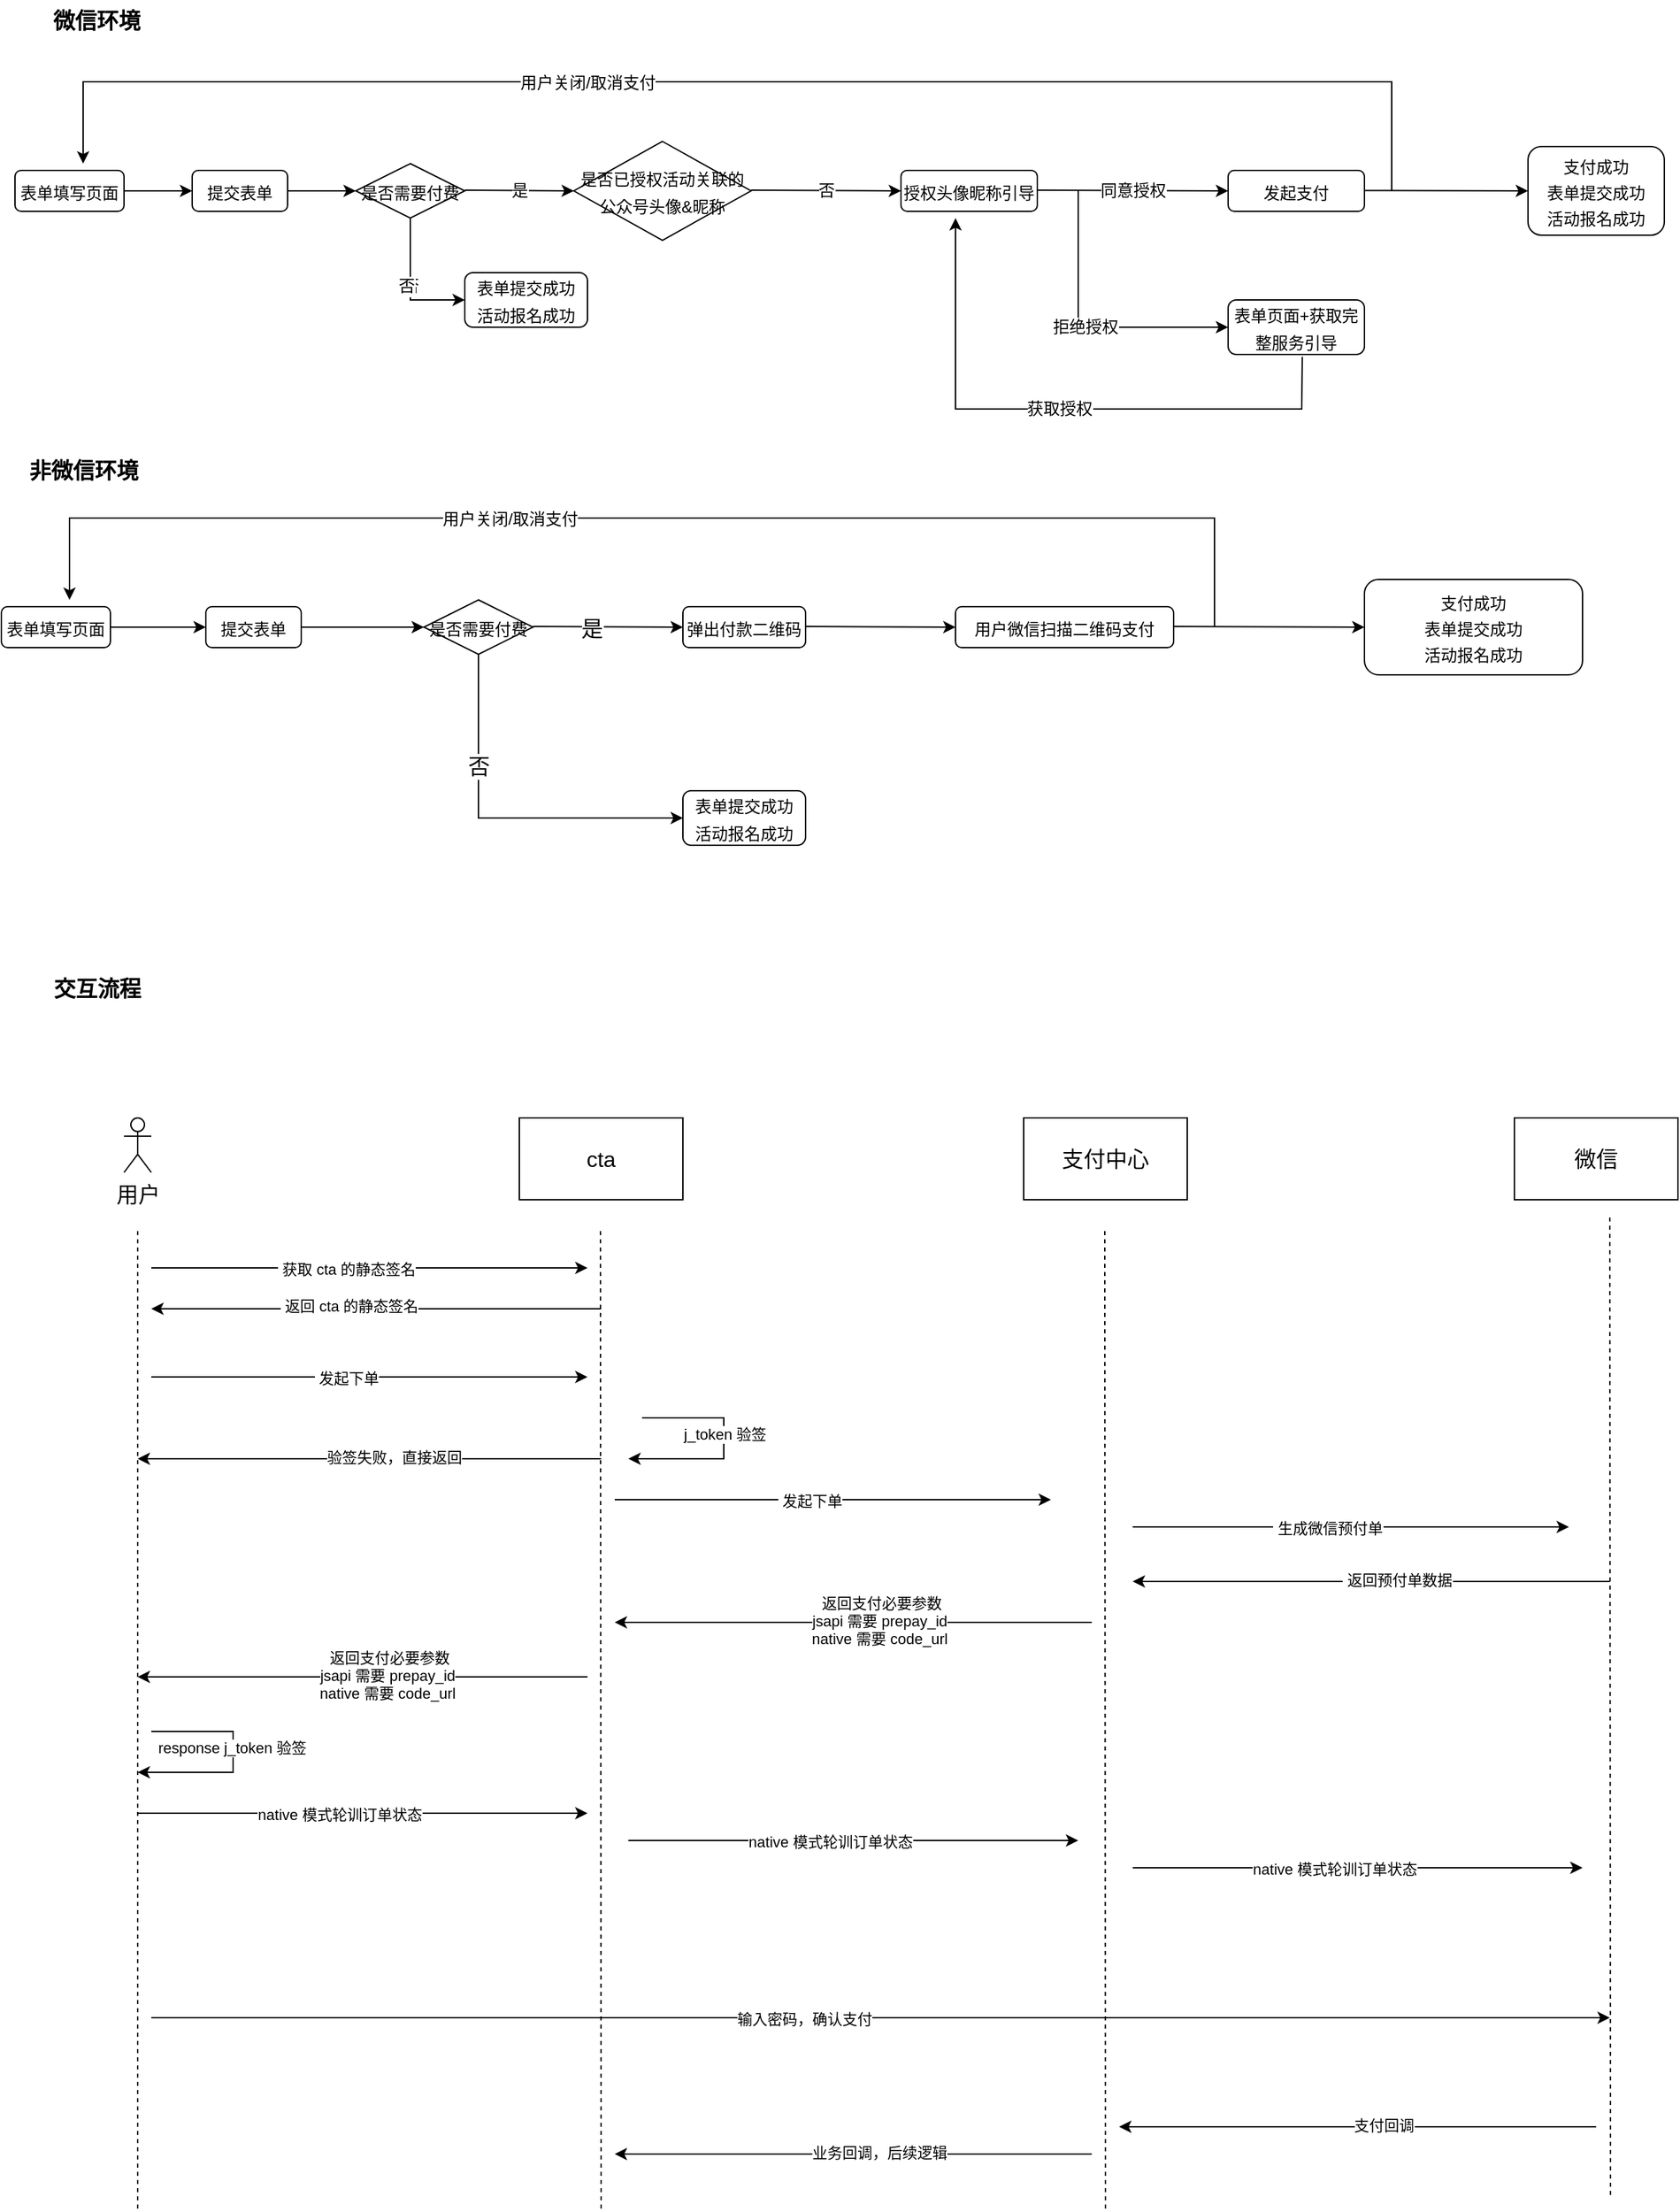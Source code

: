 <mxfile version="20.8.23" type="github">
  <diagram name="第 1 页" id="MUi1O8elwZj6XTYF88V-">
    <mxGraphModel dx="1380" dy="804" grid="1" gridSize="10" guides="1" tooltips="1" connect="1" arrows="1" fold="1" page="1" pageScale="1" pageWidth="3300" pageHeight="4681" math="0" shadow="0">
      <root>
        <mxCell id="0" />
        <mxCell id="1" parent="0" />
        <mxCell id="dEJszUH9l_Cdlt4EVpKs-1" value="&lt;b&gt;&lt;font style=&quot;font-size: 16px;&quot;&gt;微信环境&lt;/font&gt;&lt;/b&gt;" style="text;strokeColor=none;align=center;fillColor=none;html=1;verticalAlign=middle;whiteSpace=wrap;rounded=0;" vertex="1" parent="1">
          <mxGeometry x="50" y="60" width="80" height="30" as="geometry" />
        </mxCell>
        <mxCell id="dEJszUH9l_Cdlt4EVpKs-2" value="&lt;font style=&quot;font-size: 12px;&quot;&gt;表单填写页面&lt;/font&gt;" style="rounded=1;whiteSpace=wrap;html=1;fontSize=16;" vertex="1" parent="1">
          <mxGeometry x="30" y="185" width="80" height="30" as="geometry" />
        </mxCell>
        <mxCell id="dEJszUH9l_Cdlt4EVpKs-3" value="&lt;font style=&quot;font-size: 12px;&quot;&gt;提交表单&lt;/font&gt;" style="rounded=1;whiteSpace=wrap;html=1;fontSize=16;" vertex="1" parent="1">
          <mxGeometry x="160" y="185" width="70" height="30" as="geometry" />
        </mxCell>
        <mxCell id="dEJszUH9l_Cdlt4EVpKs-4" value="&lt;font style=&quot;font-size: 12px;&quot;&gt;是否需要付费&lt;/font&gt;" style="rhombus;whiteSpace=wrap;html=1;fontSize=16;" vertex="1" parent="1">
          <mxGeometry x="280" y="180" width="80" height="40" as="geometry" />
        </mxCell>
        <mxCell id="dEJszUH9l_Cdlt4EVpKs-5" value="&lt;font style=&quot;font-size: 12px;&quot;&gt;表单提交成功&lt;br&gt;活动报名成功&lt;br&gt;&lt;/font&gt;" style="rounded=1;whiteSpace=wrap;html=1;fontSize=16;" vertex="1" parent="1">
          <mxGeometry x="360" y="260" width="90" height="40" as="geometry" />
        </mxCell>
        <mxCell id="dEJszUH9l_Cdlt4EVpKs-8" value="&lt;span style=&quot;font-size: 12px;&quot;&gt;是否已授权活动关联的&lt;br&gt;公众号头像&amp;amp;昵称&lt;/span&gt;" style="rhombus;whiteSpace=wrap;html=1;fontSize=16;" vertex="1" parent="1">
          <mxGeometry x="440" y="163.75" width="130" height="72.5" as="geometry" />
        </mxCell>
        <mxCell id="dEJszUH9l_Cdlt4EVpKs-10" value="否" style="endArrow=classic;html=1;rounded=0;fontSize=12;exitX=0.5;exitY=1;exitDx=0;exitDy=0;entryX=0;entryY=0.5;entryDx=0;entryDy=0;" edge="1" parent="1" source="dEJszUH9l_Cdlt4EVpKs-4" target="dEJszUH9l_Cdlt4EVpKs-5">
          <mxGeometry relative="1" as="geometry">
            <mxPoint x="470" y="220" as="sourcePoint" />
            <mxPoint x="570" y="220" as="targetPoint" />
            <Array as="points">
              <mxPoint x="320" y="280" />
            </Array>
          </mxGeometry>
        </mxCell>
        <mxCell id="dEJszUH9l_Cdlt4EVpKs-11" value="否" style="edgeLabel;resizable=0;html=1;align=center;verticalAlign=middle;fontSize=12;rotation=0;" connectable="0" vertex="1" parent="dEJszUH9l_Cdlt4EVpKs-10">
          <mxGeometry relative="1" as="geometry">
            <mxPoint x="-3" as="offset" />
          </mxGeometry>
        </mxCell>
        <mxCell id="dEJszUH9l_Cdlt4EVpKs-13" value="&lt;span style=&quot;font-size: 12px;&quot;&gt;授权头像昵称引导&lt;/span&gt;" style="rounded=1;whiteSpace=wrap;html=1;fontSize=16;" vertex="1" parent="1">
          <mxGeometry x="680" y="185" width="100" height="30" as="geometry" />
        </mxCell>
        <mxCell id="dEJszUH9l_Cdlt4EVpKs-14" value="" style="endArrow=classic;html=1;rounded=0;fontSize=12;exitX=1;exitY=0.5;exitDx=0;exitDy=0;entryX=0;entryY=0.5;entryDx=0;entryDy=0;" edge="1" parent="1" source="dEJszUH9l_Cdlt4EVpKs-2" target="dEJszUH9l_Cdlt4EVpKs-3">
          <mxGeometry width="50" height="50" relative="1" as="geometry">
            <mxPoint x="590" y="340" as="sourcePoint" />
            <mxPoint x="640" y="290" as="targetPoint" />
          </mxGeometry>
        </mxCell>
        <mxCell id="dEJszUH9l_Cdlt4EVpKs-15" value="" style="endArrow=classic;html=1;rounded=0;fontSize=12;" edge="1" parent="1">
          <mxGeometry width="50" height="50" relative="1" as="geometry">
            <mxPoint x="230" y="200" as="sourcePoint" />
            <mxPoint x="280" y="200" as="targetPoint" />
            <Array as="points">
              <mxPoint x="280" y="200" />
            </Array>
          </mxGeometry>
        </mxCell>
        <mxCell id="dEJszUH9l_Cdlt4EVpKs-17" value="是" style="endArrow=classic;html=1;rounded=0;fontSize=12;exitX=1;exitY=0.5;exitDx=0;exitDy=0;entryX=0;entryY=0.5;entryDx=0;entryDy=0;" edge="1" parent="1" target="dEJszUH9l_Cdlt4EVpKs-8">
          <mxGeometry width="50" height="50" relative="1" as="geometry">
            <mxPoint x="360" y="199.5" as="sourcePoint" />
            <mxPoint x="430" y="200" as="targetPoint" />
          </mxGeometry>
        </mxCell>
        <mxCell id="dEJszUH9l_Cdlt4EVpKs-19" value="否" style="endArrow=classic;html=1;rounded=0;fontSize=12;exitX=1;exitY=0.5;exitDx=0;exitDy=0;entryX=0;entryY=0.5;entryDx=0;entryDy=0;" edge="1" parent="1" target="dEJszUH9l_Cdlt4EVpKs-13">
          <mxGeometry width="50" height="50" relative="1" as="geometry">
            <mxPoint x="570" y="199.5" as="sourcePoint" />
            <mxPoint x="650" y="200" as="targetPoint" />
          </mxGeometry>
        </mxCell>
        <mxCell id="dEJszUH9l_Cdlt4EVpKs-20" value="&lt;span style=&quot;font-size: 12px;&quot;&gt;发起支付&lt;/span&gt;" style="rounded=1;whiteSpace=wrap;html=1;fontSize=16;" vertex="1" parent="1">
          <mxGeometry x="920" y="185" width="100" height="30" as="geometry" />
        </mxCell>
        <mxCell id="dEJszUH9l_Cdlt4EVpKs-21" value="同意授权" style="endArrow=classic;html=1;rounded=0;fontSize=12;exitX=1;exitY=0.5;exitDx=0;exitDy=0;entryX=0;entryY=0.5;entryDx=0;entryDy=0;" edge="1" parent="1" target="dEJszUH9l_Cdlt4EVpKs-20">
          <mxGeometry width="50" height="50" relative="1" as="geometry">
            <mxPoint x="780" y="199.5" as="sourcePoint" />
            <mxPoint x="890" y="200" as="targetPoint" />
          </mxGeometry>
        </mxCell>
        <mxCell id="dEJszUH9l_Cdlt4EVpKs-22" value="&lt;span style=&quot;font-size: 12px;&quot;&gt;表单页面+获取完整服务引导&lt;/span&gt;" style="rounded=1;whiteSpace=wrap;html=1;fontSize=16;" vertex="1" parent="1">
          <mxGeometry x="920" y="280" width="100" height="40" as="geometry" />
        </mxCell>
        <mxCell id="dEJszUH9l_Cdlt4EVpKs-23" value="拒绝授权" style="endArrow=classic;html=1;rounded=0;fontSize=12;entryX=0;entryY=0.5;entryDx=0;entryDy=0;" edge="1" parent="1" target="dEJszUH9l_Cdlt4EVpKs-22">
          <mxGeometry width="50" height="50" relative="1" as="geometry">
            <mxPoint x="810" y="200" as="sourcePoint" />
            <mxPoint x="930" y="210" as="targetPoint" />
            <Array as="points">
              <mxPoint x="810" y="300" />
            </Array>
          </mxGeometry>
        </mxCell>
        <mxCell id="dEJszUH9l_Cdlt4EVpKs-24" value="获取授权" style="endArrow=classic;html=1;rounded=0;fontSize=12;exitX=0.544;exitY=1.044;exitDx=0;exitDy=0;entryX=0.4;entryY=1.167;entryDx=0;entryDy=0;exitPerimeter=0;entryPerimeter=0;" edge="1" parent="1" source="dEJszUH9l_Cdlt4EVpKs-22" target="dEJszUH9l_Cdlt4EVpKs-13">
          <mxGeometry width="50" height="50" relative="1" as="geometry">
            <mxPoint x="790" y="210" as="sourcePoint" />
            <mxPoint x="930" y="310" as="targetPoint" />
            <Array as="points">
              <mxPoint x="974" y="360" />
              <mxPoint x="720" y="360" />
            </Array>
          </mxGeometry>
        </mxCell>
        <mxCell id="dEJszUH9l_Cdlt4EVpKs-25" value="&lt;span style=&quot;font-size: 12px;&quot;&gt;支付成功&lt;br&gt;表单提交成功&lt;br&gt;活动报名成功&lt;br&gt;&lt;/span&gt;" style="rounded=1;whiteSpace=wrap;html=1;fontSize=16;" vertex="1" parent="1">
          <mxGeometry x="1140" y="167.5" width="100" height="65" as="geometry" />
        </mxCell>
        <mxCell id="dEJszUH9l_Cdlt4EVpKs-26" value="" style="endArrow=classic;html=1;rounded=0;fontSize=12;exitX=1;exitY=0.5;exitDx=0;exitDy=0;" edge="1" parent="1">
          <mxGeometry x="0.143" width="50" height="50" relative="1" as="geometry">
            <mxPoint x="1020" y="199.75" as="sourcePoint" />
            <mxPoint x="1140" y="200" as="targetPoint" />
            <mxPoint as="offset" />
          </mxGeometry>
        </mxCell>
        <mxCell id="dEJszUH9l_Cdlt4EVpKs-28" value="" style="endArrow=classic;html=1;rounded=0;fontSize=12;" edge="1" parent="1">
          <mxGeometry x="0.143" width="50" height="50" relative="1" as="geometry">
            <mxPoint x="1040" y="200" as="sourcePoint" />
            <mxPoint x="80" y="180" as="targetPoint" />
            <Array as="points">
              <mxPoint x="1040" y="120" />
              <mxPoint x="80" y="120" />
            </Array>
            <mxPoint as="offset" />
          </mxGeometry>
        </mxCell>
        <mxCell id="dEJszUH9l_Cdlt4EVpKs-31" value="用户关闭/取消支付" style="edgeLabel;html=1;align=center;verticalAlign=middle;resizable=0;points=[];fontSize=12;" vertex="1" connectable="0" parent="dEJszUH9l_Cdlt4EVpKs-28">
          <mxGeometry x="0.218" y="1" relative="1" as="geometry">
            <mxPoint as="offset" />
          </mxGeometry>
        </mxCell>
        <mxCell id="dEJszUH9l_Cdlt4EVpKs-32" value="&lt;b&gt;&lt;font style=&quot;font-size: 16px;&quot;&gt;非微信环境&lt;/font&gt;&lt;/b&gt;" style="text;html=1;align=center;verticalAlign=middle;resizable=0;points=[];autosize=1;strokeColor=none;fillColor=none;fontSize=12;" vertex="1" parent="1">
          <mxGeometry x="30" y="390" width="100" height="30" as="geometry" />
        </mxCell>
        <mxCell id="dEJszUH9l_Cdlt4EVpKs-33" value="&lt;font style=&quot;font-size: 12px;&quot;&gt;表单填写页面&lt;/font&gt;" style="rounded=1;whiteSpace=wrap;html=1;fontSize=16;" vertex="1" parent="1">
          <mxGeometry x="20" y="505" width="80" height="30" as="geometry" />
        </mxCell>
        <mxCell id="dEJszUH9l_Cdlt4EVpKs-34" value="&lt;font style=&quot;font-size: 12px;&quot;&gt;提交表单&lt;/font&gt;" style="rounded=1;whiteSpace=wrap;html=1;fontSize=16;" vertex="1" parent="1">
          <mxGeometry x="170" y="505" width="70" height="30" as="geometry" />
        </mxCell>
        <mxCell id="dEJszUH9l_Cdlt4EVpKs-35" value="" style="endArrow=classic;html=1;rounded=0;fontSize=12;exitX=1;exitY=0.5;exitDx=0;exitDy=0;entryX=0;entryY=0.5;entryDx=0;entryDy=0;" edge="1" parent="1" source="dEJszUH9l_Cdlt4EVpKs-33" target="dEJszUH9l_Cdlt4EVpKs-34">
          <mxGeometry width="50" height="50" relative="1" as="geometry">
            <mxPoint x="120" y="514.5" as="sourcePoint" />
            <mxPoint x="170" y="514.5" as="targetPoint" />
          </mxGeometry>
        </mxCell>
        <mxCell id="dEJszUH9l_Cdlt4EVpKs-37" value="&lt;font style=&quot;font-size: 12px;&quot;&gt;是否需要付费&lt;/font&gt;" style="rhombus;whiteSpace=wrap;html=1;fontSize=16;" vertex="1" parent="1">
          <mxGeometry x="330" y="500" width="80" height="40" as="geometry" />
        </mxCell>
        <mxCell id="dEJszUH9l_Cdlt4EVpKs-38" value="" style="endArrow=classic;html=1;rounded=0;fontSize=12;entryX=0;entryY=0.5;entryDx=0;entryDy=0;exitX=1;exitY=0.5;exitDx=0;exitDy=0;" edge="1" parent="1" source="dEJszUH9l_Cdlt4EVpKs-34" target="dEJszUH9l_Cdlt4EVpKs-37">
          <mxGeometry width="50" height="50" relative="1" as="geometry">
            <mxPoint x="240" y="590" as="sourcePoint" />
            <mxPoint x="310" y="519.5" as="targetPoint" />
          </mxGeometry>
        </mxCell>
        <mxCell id="dEJszUH9l_Cdlt4EVpKs-39" value="&lt;span style=&quot;font-size: 12px;&quot;&gt;弹出付款二维码&lt;/span&gt;" style="rounded=1;whiteSpace=wrap;html=1;fontSize=16;" vertex="1" parent="1">
          <mxGeometry x="520" y="505" width="90" height="30" as="geometry" />
        </mxCell>
        <mxCell id="dEJszUH9l_Cdlt4EVpKs-40" value="&lt;span style=&quot;font-size: 12px;&quot;&gt;表单提交成功&lt;br&gt;活动报名成功&lt;br&gt;&lt;/span&gt;" style="rounded=1;whiteSpace=wrap;html=1;fontSize=16;" vertex="1" parent="1">
          <mxGeometry x="520" y="640" width="90" height="40" as="geometry" />
        </mxCell>
        <mxCell id="dEJszUH9l_Cdlt4EVpKs-41" value="" style="endArrow=classic;html=1;rounded=0;fontSize=12;exitX=0.5;exitY=1;exitDx=0;exitDy=0;entryX=0;entryY=0.5;entryDx=0;entryDy=0;" edge="1" parent="1" source="dEJszUH9l_Cdlt4EVpKs-37" target="dEJszUH9l_Cdlt4EVpKs-40">
          <mxGeometry width="50" height="50" relative="1" as="geometry">
            <mxPoint x="250" y="529.5" as="sourcePoint" />
            <mxPoint x="340" y="530" as="targetPoint" />
            <Array as="points">
              <mxPoint x="370" y="660" />
            </Array>
          </mxGeometry>
        </mxCell>
        <mxCell id="dEJszUH9l_Cdlt4EVpKs-42" value="否" style="edgeLabel;html=1;align=center;verticalAlign=middle;resizable=0;points=[];fontSize=16;" vertex="1" connectable="0" parent="dEJszUH9l_Cdlt4EVpKs-41">
          <mxGeometry x="-0.393" relative="1" as="geometry">
            <mxPoint as="offset" />
          </mxGeometry>
        </mxCell>
        <mxCell id="dEJszUH9l_Cdlt4EVpKs-44" value="" style="endArrow=classic;html=1;rounded=0;fontSize=12;exitX=1;exitY=0.5;exitDx=0;exitDy=0;entryX=0;entryY=0.5;entryDx=0;entryDy=0;" edge="1" parent="1" target="dEJszUH9l_Cdlt4EVpKs-39">
          <mxGeometry width="50" height="50" relative="1" as="geometry">
            <mxPoint x="410" y="519.5" as="sourcePoint" />
            <mxPoint x="500" y="520" as="targetPoint" />
          </mxGeometry>
        </mxCell>
        <mxCell id="dEJszUH9l_Cdlt4EVpKs-45" value="是" style="edgeLabel;html=1;align=center;verticalAlign=middle;resizable=0;points=[];fontSize=16;" vertex="1" connectable="0" parent="dEJszUH9l_Cdlt4EVpKs-44">
          <mxGeometry x="-0.218" y="-1" relative="1" as="geometry">
            <mxPoint as="offset" />
          </mxGeometry>
        </mxCell>
        <mxCell id="dEJszUH9l_Cdlt4EVpKs-46" value="&lt;span style=&quot;font-size: 12px;&quot;&gt;用户微信扫描二维码支付&lt;/span&gt;" style="rounded=1;whiteSpace=wrap;html=1;fontSize=16;" vertex="1" parent="1">
          <mxGeometry x="720" y="505" width="160" height="30" as="geometry" />
        </mxCell>
        <mxCell id="dEJszUH9l_Cdlt4EVpKs-47" value="" style="endArrow=classic;html=1;rounded=0;fontSize=12;entryX=0;entryY=0.5;entryDx=0;entryDy=0;exitX=1;exitY=0.5;exitDx=0;exitDy=0;" edge="1" parent="1" target="dEJszUH9l_Cdlt4EVpKs-46">
          <mxGeometry width="50" height="50" relative="1" as="geometry">
            <mxPoint x="610" y="519.5" as="sourcePoint" />
            <mxPoint x="700" y="519.5" as="targetPoint" />
          </mxGeometry>
        </mxCell>
        <mxCell id="dEJszUH9l_Cdlt4EVpKs-48" value="&lt;span style=&quot;font-size: 12px;&quot;&gt;支付成功&lt;br&gt;表单提交成功&lt;br&gt;活动报名成功&lt;br&gt;&lt;/span&gt;" style="rounded=1;whiteSpace=wrap;html=1;fontSize=16;" vertex="1" parent="1">
          <mxGeometry x="1020" y="485" width="160" height="70" as="geometry" />
        </mxCell>
        <mxCell id="dEJszUH9l_Cdlt4EVpKs-49" value="" style="endArrow=classic;html=1;rounded=0;fontSize=12;entryX=0;entryY=0.5;entryDx=0;entryDy=0;exitX=1;exitY=0.5;exitDx=0;exitDy=0;" edge="1" parent="1" target="dEJszUH9l_Cdlt4EVpKs-48">
          <mxGeometry width="50" height="50" relative="1" as="geometry">
            <mxPoint x="880" y="519.5" as="sourcePoint" />
            <mxPoint x="990" y="520" as="targetPoint" />
          </mxGeometry>
        </mxCell>
        <mxCell id="dEJszUH9l_Cdlt4EVpKs-50" value="" style="endArrow=classic;html=1;rounded=0;fontSize=12;" edge="1" parent="1">
          <mxGeometry x="0.143" width="50" height="50" relative="1" as="geometry">
            <mxPoint x="910" y="520" as="sourcePoint" />
            <mxPoint x="70" y="500" as="targetPoint" />
            <Array as="points">
              <mxPoint x="910" y="440" />
              <mxPoint x="70" y="440" />
            </Array>
            <mxPoint as="offset" />
          </mxGeometry>
        </mxCell>
        <mxCell id="dEJszUH9l_Cdlt4EVpKs-51" value="用户关闭/取消支付" style="edgeLabel;html=1;align=center;verticalAlign=middle;resizable=0;points=[];fontSize=12;" vertex="1" connectable="0" parent="dEJszUH9l_Cdlt4EVpKs-50">
          <mxGeometry x="0.218" y="1" relative="1" as="geometry">
            <mxPoint as="offset" />
          </mxGeometry>
        </mxCell>
        <mxCell id="dEJszUH9l_Cdlt4EVpKs-52" value="&lt;span style=&quot;font-size: 16px;&quot;&gt;&lt;b&gt;交互流程&lt;/b&gt;&lt;/span&gt;" style="text;html=1;align=center;verticalAlign=middle;resizable=0;points=[];autosize=1;strokeColor=none;fillColor=none;fontSize=12;" vertex="1" parent="1">
          <mxGeometry x="45" y="770" width="90" height="30" as="geometry" />
        </mxCell>
        <mxCell id="dEJszUH9l_Cdlt4EVpKs-53" value="用户" style="shape=umlActor;verticalLabelPosition=bottom;verticalAlign=top;html=1;outlineConnect=0;fontSize=16;" vertex="1" parent="1">
          <mxGeometry x="110" y="880" width="20" height="40" as="geometry" />
        </mxCell>
        <mxCell id="dEJszUH9l_Cdlt4EVpKs-54" value="cta" style="rounded=0;whiteSpace=wrap;html=1;fontSize=16;" vertex="1" parent="1">
          <mxGeometry x="400" y="880" width="120" height="60" as="geometry" />
        </mxCell>
        <mxCell id="dEJszUH9l_Cdlt4EVpKs-55" value="支付中心" style="rounded=0;whiteSpace=wrap;html=1;fontSize=16;" vertex="1" parent="1">
          <mxGeometry x="770" y="880" width="120" height="60" as="geometry" />
        </mxCell>
        <mxCell id="dEJszUH9l_Cdlt4EVpKs-56" value="" style="endArrow=none;dashed=1;html=1;rounded=0;fontSize=16;" edge="1" parent="1">
          <mxGeometry width="50" height="50" relative="1" as="geometry">
            <mxPoint x="120" y="1680" as="sourcePoint" />
            <mxPoint x="120" y="960" as="targetPoint" />
          </mxGeometry>
        </mxCell>
        <mxCell id="dEJszUH9l_Cdlt4EVpKs-58" value="" style="endArrow=none;dashed=1;html=1;rounded=0;fontSize=16;" edge="1" parent="1">
          <mxGeometry width="50" height="50" relative="1" as="geometry">
            <mxPoint x="460" y="1680" as="sourcePoint" />
            <mxPoint x="459.5" y="960" as="targetPoint" />
          </mxGeometry>
        </mxCell>
        <mxCell id="dEJszUH9l_Cdlt4EVpKs-59" value="" style="endArrow=none;dashed=1;html=1;rounded=0;fontSize=16;" edge="1" parent="1">
          <mxGeometry width="50" height="50" relative="1" as="geometry">
            <mxPoint x="830" y="1680" as="sourcePoint" />
            <mxPoint x="829.5" y="960" as="targetPoint" />
          </mxGeometry>
        </mxCell>
        <mxCell id="dEJszUH9l_Cdlt4EVpKs-60" value="" style="endArrow=classic;html=1;rounded=0;fontSize=16;" edge="1" parent="1">
          <mxGeometry width="50" height="50" relative="1" as="geometry">
            <mxPoint x="130" y="990" as="sourcePoint" />
            <mxPoint x="450" y="990" as="targetPoint" />
          </mxGeometry>
        </mxCell>
        <mxCell id="dEJszUH9l_Cdlt4EVpKs-66" value="&amp;nbsp;获取 cta 的静态签名" style="edgeLabel;html=1;align=center;verticalAlign=middle;resizable=0;points=[];fontSize=11;" vertex="1" connectable="0" parent="dEJszUH9l_Cdlt4EVpKs-60">
          <mxGeometry x="-0.106" y="-1" relative="1" as="geometry">
            <mxPoint as="offset" />
          </mxGeometry>
        </mxCell>
        <mxCell id="dEJszUH9l_Cdlt4EVpKs-64" value="" style="endArrow=classic;html=1;rounded=0;fontSize=16;" edge="1" parent="1">
          <mxGeometry width="50" height="50" relative="1" as="geometry">
            <mxPoint x="460" y="1020" as="sourcePoint" />
            <mxPoint x="130" y="1020" as="targetPoint" />
          </mxGeometry>
        </mxCell>
        <mxCell id="dEJszUH9l_Cdlt4EVpKs-67" value="&amp;nbsp;返回 cta 的静态签名" style="edgeLabel;html=1;align=center;verticalAlign=middle;resizable=0;points=[];fontSize=11;" vertex="1" connectable="0" parent="dEJszUH9l_Cdlt4EVpKs-64">
          <mxGeometry x="0.121" y="-2" relative="1" as="geometry">
            <mxPoint as="offset" />
          </mxGeometry>
        </mxCell>
        <mxCell id="dEJszUH9l_Cdlt4EVpKs-68" value="" style="endArrow=classic;html=1;rounded=0;fontSize=16;" edge="1" parent="1">
          <mxGeometry width="50" height="50" relative="1" as="geometry">
            <mxPoint x="130" y="1070" as="sourcePoint" />
            <mxPoint x="450" y="1070" as="targetPoint" />
          </mxGeometry>
        </mxCell>
        <mxCell id="dEJszUH9l_Cdlt4EVpKs-69" value="&amp;nbsp;发起下单" style="edgeLabel;html=1;align=center;verticalAlign=middle;resizable=0;points=[];fontSize=11;" vertex="1" connectable="0" parent="dEJszUH9l_Cdlt4EVpKs-68">
          <mxGeometry x="-0.106" y="-1" relative="1" as="geometry">
            <mxPoint as="offset" />
          </mxGeometry>
        </mxCell>
        <mxCell id="dEJszUH9l_Cdlt4EVpKs-76" value="" style="endArrow=classic;html=1;rounded=0;fontSize=16;" edge="1" parent="1">
          <mxGeometry width="50" height="50" relative="1" as="geometry">
            <mxPoint x="460" y="1130" as="sourcePoint" />
            <mxPoint x="120" y="1130" as="targetPoint" />
            <Array as="points">
              <mxPoint x="350" y="1130" />
            </Array>
          </mxGeometry>
        </mxCell>
        <mxCell id="dEJszUH9l_Cdlt4EVpKs-77" value="验签失败，直接返回" style="edgeLabel;html=1;align=center;verticalAlign=middle;resizable=0;points=[];fontSize=11;" vertex="1" connectable="0" parent="dEJszUH9l_Cdlt4EVpKs-76">
          <mxGeometry x="-0.106" y="-1" relative="1" as="geometry">
            <mxPoint as="offset" />
          </mxGeometry>
        </mxCell>
        <mxCell id="dEJszUH9l_Cdlt4EVpKs-79" value="" style="endArrow=classic;html=1;rounded=0;fontSize=16;" edge="1" parent="1">
          <mxGeometry width="50" height="50" relative="1" as="geometry">
            <mxPoint x="470" y="1160" as="sourcePoint" />
            <mxPoint x="790" y="1160" as="targetPoint" />
          </mxGeometry>
        </mxCell>
        <mxCell id="dEJszUH9l_Cdlt4EVpKs-80" value="&amp;nbsp;发起下单" style="edgeLabel;html=1;align=center;verticalAlign=middle;resizable=0;points=[];fontSize=11;" vertex="1" connectable="0" parent="dEJszUH9l_Cdlt4EVpKs-79">
          <mxGeometry x="-0.106" y="-1" relative="1" as="geometry">
            <mxPoint as="offset" />
          </mxGeometry>
        </mxCell>
        <mxCell id="dEJszUH9l_Cdlt4EVpKs-81" value="" style="endArrow=classic;html=1;rounded=0;fontSize=16;" edge="1" parent="1">
          <mxGeometry width="50" height="50" relative="1" as="geometry">
            <mxPoint x="130" y="1330" as="sourcePoint" />
            <mxPoint x="120" y="1360" as="targetPoint" />
            <Array as="points">
              <mxPoint x="190" y="1330" />
              <mxPoint x="190" y="1360" />
            </Array>
          </mxGeometry>
        </mxCell>
        <mxCell id="dEJszUH9l_Cdlt4EVpKs-82" value="response j_token 验签" style="edgeLabel;html=1;align=center;verticalAlign=middle;resizable=0;points=[];fontSize=11;" vertex="1" connectable="0" parent="dEJszUH9l_Cdlt4EVpKs-81">
          <mxGeometry x="-0.106" y="-1" relative="1" as="geometry">
            <mxPoint as="offset" />
          </mxGeometry>
        </mxCell>
        <mxCell id="dEJszUH9l_Cdlt4EVpKs-83" value="" style="endArrow=classic;html=1;rounded=0;fontSize=16;" edge="1" parent="1">
          <mxGeometry width="50" height="50" relative="1" as="geometry">
            <mxPoint x="820" y="1250" as="sourcePoint" />
            <mxPoint x="470" y="1250" as="targetPoint" />
            <Array as="points">
              <mxPoint x="690" y="1250" />
              <mxPoint x="640" y="1250" />
            </Array>
          </mxGeometry>
        </mxCell>
        <mxCell id="dEJszUH9l_Cdlt4EVpKs-84" value="&amp;nbsp;返回支付必要参数&lt;br&gt;jsapi 需要 prepay_id&lt;br&gt;native 需要 code_url" style="edgeLabel;html=1;align=center;verticalAlign=middle;resizable=0;points=[];fontSize=11;" vertex="1" connectable="0" parent="dEJszUH9l_Cdlt4EVpKs-83">
          <mxGeometry x="-0.106" y="-1" relative="1" as="geometry">
            <mxPoint as="offset" />
          </mxGeometry>
        </mxCell>
        <mxCell id="dEJszUH9l_Cdlt4EVpKs-85" value="" style="endArrow=classic;html=1;rounded=0;fontSize=16;" edge="1" parent="1">
          <mxGeometry width="50" height="50" relative="1" as="geometry">
            <mxPoint x="450" y="1290" as="sourcePoint" />
            <mxPoint x="120" y="1290" as="targetPoint" />
            <Array as="points">
              <mxPoint x="340" y="1290" />
              <mxPoint x="290" y="1290" />
            </Array>
          </mxGeometry>
        </mxCell>
        <mxCell id="dEJszUH9l_Cdlt4EVpKs-86" value="&amp;nbsp;返回支付必要参数&lt;br&gt;jsapi 需要 prepay_id&lt;br&gt;native 需要 code_url" style="edgeLabel;html=1;align=center;verticalAlign=middle;resizable=0;points=[];fontSize=11;" vertex="1" connectable="0" parent="dEJszUH9l_Cdlt4EVpKs-85">
          <mxGeometry x="-0.106" y="-1" relative="1" as="geometry">
            <mxPoint as="offset" />
          </mxGeometry>
        </mxCell>
        <mxCell id="dEJszUH9l_Cdlt4EVpKs-87" value="" style="endArrow=classic;html=1;rounded=0;fontSize=16;" edge="1" parent="1">
          <mxGeometry width="50" height="50" relative="1" as="geometry">
            <mxPoint x="120" y="1390" as="sourcePoint" />
            <mxPoint x="450" y="1390" as="targetPoint" />
            <Array as="points">
              <mxPoint x="340" y="1390" />
            </Array>
          </mxGeometry>
        </mxCell>
        <mxCell id="dEJszUH9l_Cdlt4EVpKs-88" value="native 模式轮训订单状态" style="edgeLabel;html=1;align=center;verticalAlign=middle;resizable=0;points=[];fontSize=11;" vertex="1" connectable="0" parent="dEJszUH9l_Cdlt4EVpKs-87">
          <mxGeometry x="-0.106" y="-1" relative="1" as="geometry">
            <mxPoint as="offset" />
          </mxGeometry>
        </mxCell>
        <mxCell id="dEJszUH9l_Cdlt4EVpKs-92" value="" style="endArrow=classic;html=1;rounded=0;fontSize=16;" edge="1" parent="1">
          <mxGeometry width="50" height="50" relative="1" as="geometry">
            <mxPoint x="490" y="1100" as="sourcePoint" />
            <mxPoint x="480" y="1130" as="targetPoint" />
            <Array as="points">
              <mxPoint x="550" y="1100" />
              <mxPoint x="550" y="1130" />
            </Array>
          </mxGeometry>
        </mxCell>
        <mxCell id="dEJszUH9l_Cdlt4EVpKs-93" value="&amp;nbsp;j_token 验签" style="edgeLabel;html=1;align=center;verticalAlign=middle;resizable=0;points=[];fontSize=11;" vertex="1" connectable="0" parent="dEJszUH9l_Cdlt4EVpKs-92">
          <mxGeometry x="-0.106" y="-1" relative="1" as="geometry">
            <mxPoint as="offset" />
          </mxGeometry>
        </mxCell>
        <mxCell id="dEJszUH9l_Cdlt4EVpKs-94" value="" style="endArrow=classic;html=1;rounded=0;fontSize=16;" edge="1" parent="1">
          <mxGeometry width="50" height="50" relative="1" as="geometry">
            <mxPoint x="130" y="1540" as="sourcePoint" />
            <mxPoint x="1200" y="1540" as="targetPoint" />
            <Array as="points">
              <mxPoint x="350" y="1540" />
            </Array>
          </mxGeometry>
        </mxCell>
        <mxCell id="dEJszUH9l_Cdlt4EVpKs-95" value="输入密码，确认支付" style="edgeLabel;html=1;align=center;verticalAlign=middle;resizable=0;points=[];fontSize=11;" vertex="1" connectable="0" parent="dEJszUH9l_Cdlt4EVpKs-94">
          <mxGeometry x="-0.106" y="-1" relative="1" as="geometry">
            <mxPoint as="offset" />
          </mxGeometry>
        </mxCell>
        <mxCell id="dEJszUH9l_Cdlt4EVpKs-96" value="微信" style="rounded=0;whiteSpace=wrap;html=1;fontSize=16;" vertex="1" parent="1">
          <mxGeometry x="1130" y="880" width="120" height="60" as="geometry" />
        </mxCell>
        <mxCell id="dEJszUH9l_Cdlt4EVpKs-97" value="" style="endArrow=none;dashed=1;html=1;rounded=0;fontSize=16;" edge="1" parent="1">
          <mxGeometry width="50" height="50" relative="1" as="geometry">
            <mxPoint x="1200.5" y="1670" as="sourcePoint" />
            <mxPoint x="1200" y="950" as="targetPoint" />
          </mxGeometry>
        </mxCell>
        <mxCell id="dEJszUH9l_Cdlt4EVpKs-98" value="" style="endArrow=classic;html=1;rounded=0;fontSize=16;" edge="1" parent="1">
          <mxGeometry width="50" height="50" relative="1" as="geometry">
            <mxPoint x="850" y="1180" as="sourcePoint" />
            <mxPoint x="1170" y="1180" as="targetPoint" />
          </mxGeometry>
        </mxCell>
        <mxCell id="dEJszUH9l_Cdlt4EVpKs-99" value="&amp;nbsp;生成微信预付单" style="edgeLabel;html=1;align=center;verticalAlign=middle;resizable=0;points=[];fontSize=11;" vertex="1" connectable="0" parent="dEJszUH9l_Cdlt4EVpKs-98">
          <mxGeometry x="-0.106" y="-1" relative="1" as="geometry">
            <mxPoint as="offset" />
          </mxGeometry>
        </mxCell>
        <mxCell id="dEJszUH9l_Cdlt4EVpKs-100" value="" style="endArrow=classic;html=1;rounded=0;fontSize=16;" edge="1" parent="1">
          <mxGeometry width="50" height="50" relative="1" as="geometry">
            <mxPoint x="1200" y="1220" as="sourcePoint" />
            <mxPoint x="850" y="1220" as="targetPoint" />
            <Array as="points">
              <mxPoint x="1070" y="1220" />
              <mxPoint x="1020" y="1220" />
            </Array>
          </mxGeometry>
        </mxCell>
        <mxCell id="dEJszUH9l_Cdlt4EVpKs-101" value="&amp;nbsp;返回预付单数据" style="edgeLabel;html=1;align=center;verticalAlign=middle;resizable=0;points=[];fontSize=11;" vertex="1" connectable="0" parent="dEJszUH9l_Cdlt4EVpKs-100">
          <mxGeometry x="-0.106" y="-1" relative="1" as="geometry">
            <mxPoint as="offset" />
          </mxGeometry>
        </mxCell>
        <mxCell id="dEJszUH9l_Cdlt4EVpKs-102" value="" style="endArrow=classic;html=1;rounded=0;fontSize=16;" edge="1" parent="1">
          <mxGeometry width="50" height="50" relative="1" as="geometry">
            <mxPoint x="480" y="1410" as="sourcePoint" />
            <mxPoint x="810" y="1410" as="targetPoint" />
            <Array as="points">
              <mxPoint x="700" y="1410" />
            </Array>
          </mxGeometry>
        </mxCell>
        <mxCell id="dEJszUH9l_Cdlt4EVpKs-103" value="native 模式轮训订单状态" style="edgeLabel;html=1;align=center;verticalAlign=middle;resizable=0;points=[];fontSize=11;" vertex="1" connectable="0" parent="dEJszUH9l_Cdlt4EVpKs-102">
          <mxGeometry x="-0.106" y="-1" relative="1" as="geometry">
            <mxPoint as="offset" />
          </mxGeometry>
        </mxCell>
        <mxCell id="dEJszUH9l_Cdlt4EVpKs-104" value="" style="endArrow=classic;html=1;rounded=0;fontSize=16;" edge="1" parent="1">
          <mxGeometry width="50" height="50" relative="1" as="geometry">
            <mxPoint x="850" y="1430" as="sourcePoint" />
            <mxPoint x="1180" y="1430" as="targetPoint" />
            <Array as="points">
              <mxPoint x="1070" y="1430" />
            </Array>
          </mxGeometry>
        </mxCell>
        <mxCell id="dEJszUH9l_Cdlt4EVpKs-105" value="native 模式轮训订单状态" style="edgeLabel;html=1;align=center;verticalAlign=middle;resizable=0;points=[];fontSize=11;" vertex="1" connectable="0" parent="dEJszUH9l_Cdlt4EVpKs-104">
          <mxGeometry x="-0.106" y="-1" relative="1" as="geometry">
            <mxPoint as="offset" />
          </mxGeometry>
        </mxCell>
        <mxCell id="dEJszUH9l_Cdlt4EVpKs-108" value="" style="endArrow=classic;html=1;rounded=0;fontSize=16;" edge="1" parent="1">
          <mxGeometry width="50" height="50" relative="1" as="geometry">
            <mxPoint x="1190" y="1620" as="sourcePoint" />
            <mxPoint x="840" y="1620" as="targetPoint" />
            <Array as="points">
              <mxPoint x="1060" y="1620" />
              <mxPoint x="1010" y="1620" />
            </Array>
          </mxGeometry>
        </mxCell>
        <mxCell id="dEJszUH9l_Cdlt4EVpKs-109" value="支付回调" style="edgeLabel;html=1;align=center;verticalAlign=middle;resizable=0;points=[];fontSize=11;" vertex="1" connectable="0" parent="dEJszUH9l_Cdlt4EVpKs-108">
          <mxGeometry x="-0.106" y="-1" relative="1" as="geometry">
            <mxPoint as="offset" />
          </mxGeometry>
        </mxCell>
        <mxCell id="dEJszUH9l_Cdlt4EVpKs-110" value="" style="endArrow=classic;html=1;rounded=0;fontSize=16;" edge="1" parent="1">
          <mxGeometry width="50" height="50" relative="1" as="geometry">
            <mxPoint x="820" y="1640" as="sourcePoint" />
            <mxPoint x="470" y="1640" as="targetPoint" />
            <Array as="points">
              <mxPoint x="690" y="1640" />
              <mxPoint x="640" y="1640" />
            </Array>
          </mxGeometry>
        </mxCell>
        <mxCell id="dEJszUH9l_Cdlt4EVpKs-111" value="业务回调，后续逻辑" style="edgeLabel;html=1;align=center;verticalAlign=middle;resizable=0;points=[];fontSize=11;" vertex="1" connectable="0" parent="dEJszUH9l_Cdlt4EVpKs-110">
          <mxGeometry x="-0.106" y="-1" relative="1" as="geometry">
            <mxPoint as="offset" />
          </mxGeometry>
        </mxCell>
      </root>
    </mxGraphModel>
  </diagram>
</mxfile>
